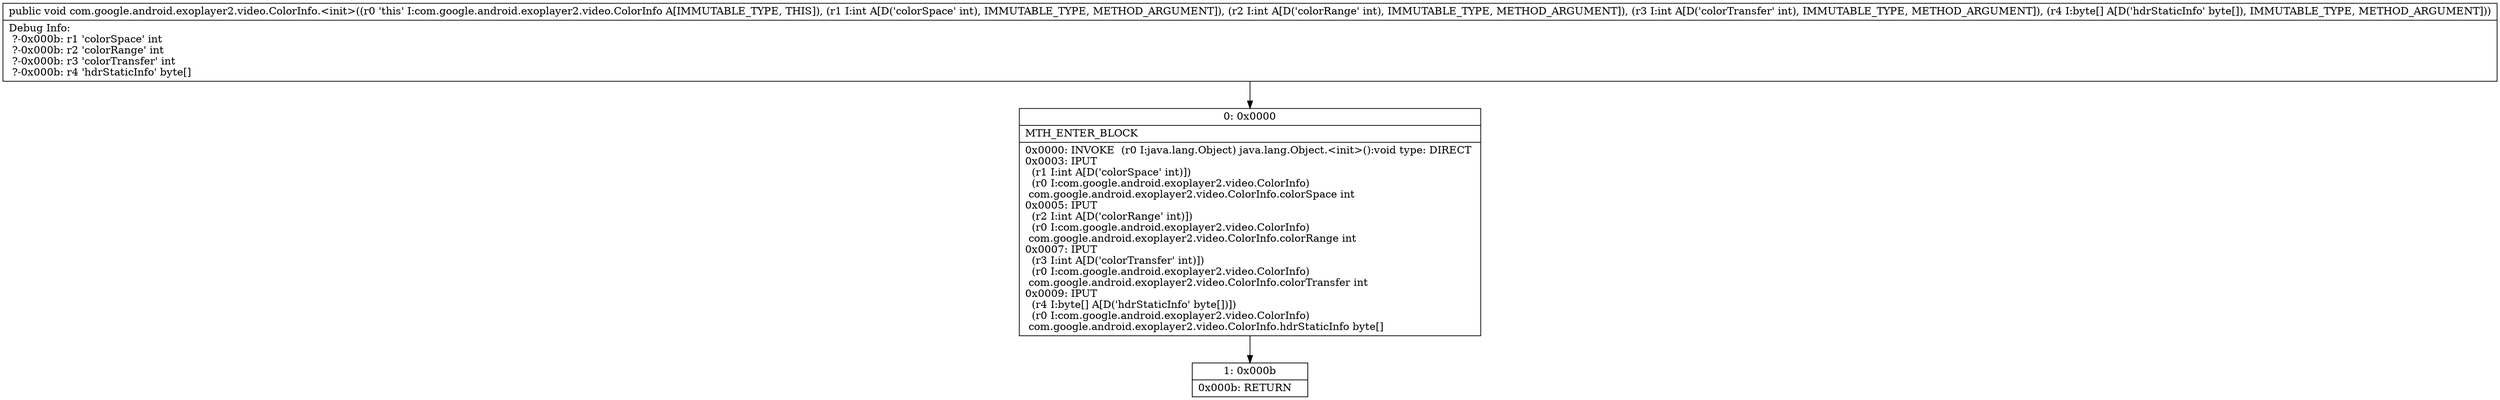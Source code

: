 digraph "CFG forcom.google.android.exoplayer2.video.ColorInfo.\<init\>(III[B)V" {
Node_0 [shape=record,label="{0\:\ 0x0000|MTH_ENTER_BLOCK\l|0x0000: INVOKE  (r0 I:java.lang.Object) java.lang.Object.\<init\>():void type: DIRECT \l0x0003: IPUT  \l  (r1 I:int A[D('colorSpace' int)])\l  (r0 I:com.google.android.exoplayer2.video.ColorInfo)\l com.google.android.exoplayer2.video.ColorInfo.colorSpace int \l0x0005: IPUT  \l  (r2 I:int A[D('colorRange' int)])\l  (r0 I:com.google.android.exoplayer2.video.ColorInfo)\l com.google.android.exoplayer2.video.ColorInfo.colorRange int \l0x0007: IPUT  \l  (r3 I:int A[D('colorTransfer' int)])\l  (r0 I:com.google.android.exoplayer2.video.ColorInfo)\l com.google.android.exoplayer2.video.ColorInfo.colorTransfer int \l0x0009: IPUT  \l  (r4 I:byte[] A[D('hdrStaticInfo' byte[])])\l  (r0 I:com.google.android.exoplayer2.video.ColorInfo)\l com.google.android.exoplayer2.video.ColorInfo.hdrStaticInfo byte[] \l}"];
Node_1 [shape=record,label="{1\:\ 0x000b|0x000b: RETURN   \l}"];
MethodNode[shape=record,label="{public void com.google.android.exoplayer2.video.ColorInfo.\<init\>((r0 'this' I:com.google.android.exoplayer2.video.ColorInfo A[IMMUTABLE_TYPE, THIS]), (r1 I:int A[D('colorSpace' int), IMMUTABLE_TYPE, METHOD_ARGUMENT]), (r2 I:int A[D('colorRange' int), IMMUTABLE_TYPE, METHOD_ARGUMENT]), (r3 I:int A[D('colorTransfer' int), IMMUTABLE_TYPE, METHOD_ARGUMENT]), (r4 I:byte[] A[D('hdrStaticInfo' byte[]), IMMUTABLE_TYPE, METHOD_ARGUMENT]))  | Debug Info:\l  ?\-0x000b: r1 'colorSpace' int\l  ?\-0x000b: r2 'colorRange' int\l  ?\-0x000b: r3 'colorTransfer' int\l  ?\-0x000b: r4 'hdrStaticInfo' byte[]\l}"];
MethodNode -> Node_0;
Node_0 -> Node_1;
}

